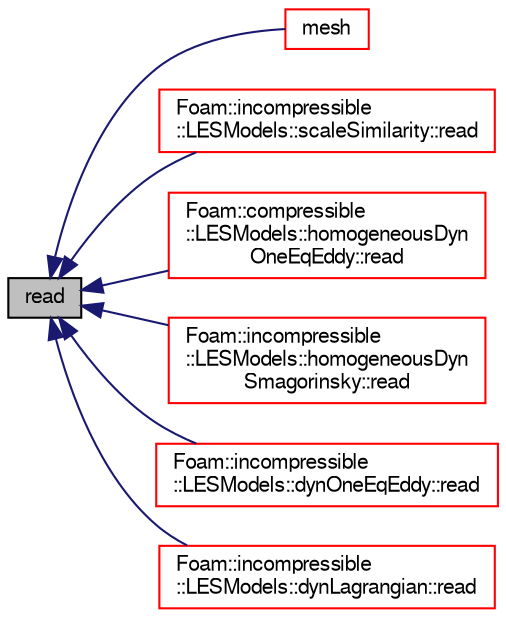 digraph "read"
{
  bgcolor="transparent";
  edge [fontname="FreeSans",fontsize="10",labelfontname="FreeSans",labelfontsize="10"];
  node [fontname="FreeSans",fontsize="10",shape=record];
  rankdir="LR";
  Node928 [label="read",height=0.2,width=0.4,color="black", fillcolor="grey75", style="filled", fontcolor="black"];
  Node928 -> Node929 [dir="back",color="midnightblue",fontsize="10",style="solid",fontname="FreeSans"];
  Node929 [label="mesh",height=0.2,width=0.4,color="red",URL="$a31138.html#a470f06cfb9b6ee887cd85d63de275607",tooltip="Return mesh reference. "];
  Node928 -> Node931 [dir="back",color="midnightblue",fontsize="10",style="solid",fontname="FreeSans"];
  Node931 [label="Foam::incompressible\l::LESModels::scaleSimilarity::read",height=0.2,width=0.4,color="red",URL="$a30890.html#af816873151ddb0126e98bb2f914d8ed5",tooltip="Read LESProperties dictionary. "];
  Node928 -> Node935 [dir="back",color="midnightblue",fontsize="10",style="solid",fontname="FreeSans"];
  Node935 [label="Foam::compressible\l::LESModels::homogeneousDyn\lOneEqEddy::read",height=0.2,width=0.4,color="red",URL="$a30630.html#af816873151ddb0126e98bb2f914d8ed5",tooltip="Read LESProperties dictionary. "];
  Node928 -> Node938 [dir="back",color="midnightblue",fontsize="10",style="solid",fontname="FreeSans"];
  Node938 [label="Foam::incompressible\l::LESModels::homogeneousDyn\lSmagorinsky::read",height=0.2,width=0.4,color="red",URL="$a30858.html#af816873151ddb0126e98bb2f914d8ed5",tooltip="Read LESProperties dictionary. "];
  Node928 -> Node940 [dir="back",color="midnightblue",fontsize="10",style="solid",fontname="FreeSans"];
  Node940 [label="Foam::incompressible\l::LESModels::dynOneEqEddy::read",height=0.2,width=0.4,color="red",URL="$a30842.html#af816873151ddb0126e98bb2f914d8ed5",tooltip="Read LESProperties dictionary. "];
  Node928 -> Node943 [dir="back",color="midnightblue",fontsize="10",style="solid",fontname="FreeSans"];
  Node943 [label="Foam::incompressible\l::LESModels::dynLagrangian::read",height=0.2,width=0.4,color="red",URL="$a30838.html#af816873151ddb0126e98bb2f914d8ed5",tooltip="Read LESProperties dictionary. "];
}
